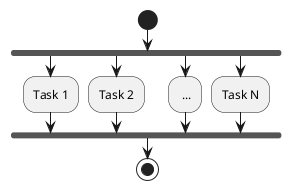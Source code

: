 @startuml
scale 1

start
fork
:Task 1;
fork again
:Task 2;
fork again
: ...;
fork again
:Task N;
end fork
stop
@enduml